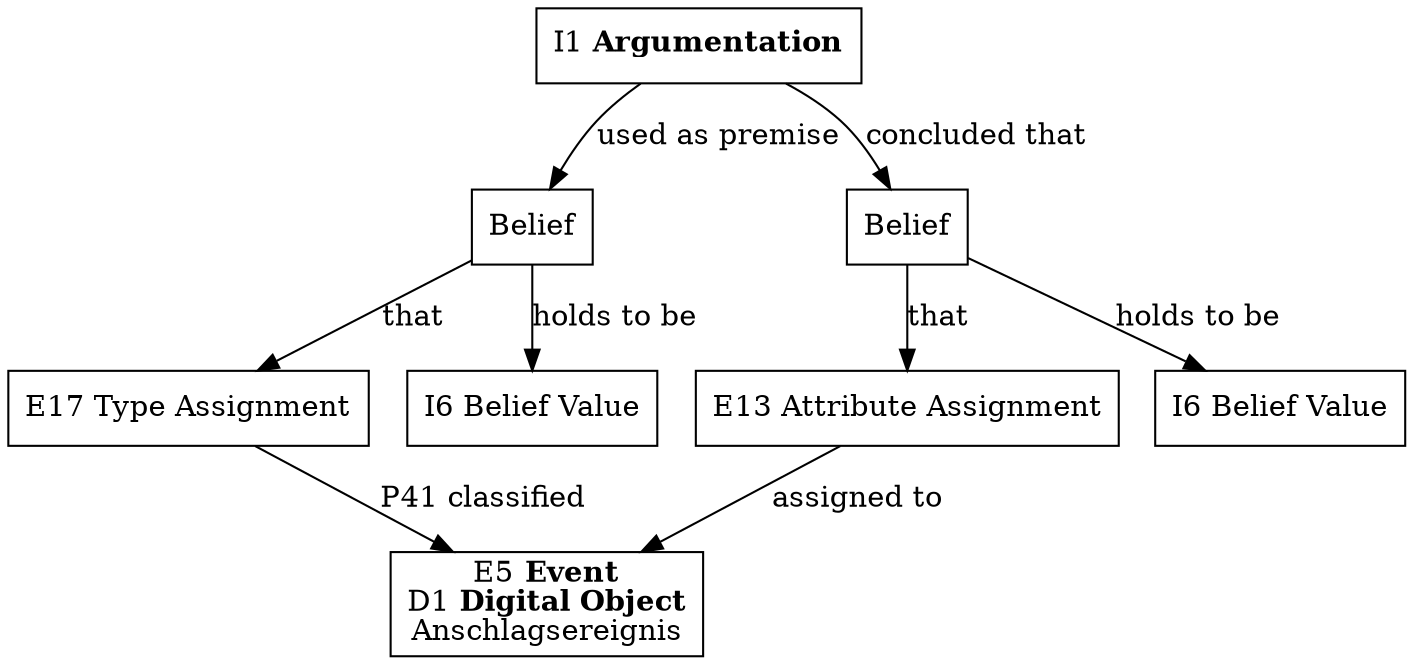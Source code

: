 digraph G {
    node [shape="box"]

    Event[label=<E5 <B>Event</B><BR/>D1 <B>Digital Object</B><BR/>Anschlagsereignis>]

    TypeAssignment[label="E17 Type Assignment"]
    TypeAssignment -> Event[label="P41 classified"]

    E13[label="E13 Attribute Assignment"]
    E13 -> Event[label="assigned to"]

    Belief1[label="Belief"]
    Likely1[label="I6 Belief Value"]
    Belief1 -> TypeAssignment[label="that"]
    Belief1 -> Likely1[label="holds to be"]

    Belief2[label="Belief"]
    Likely2[label="I6 Belief Value"]
    Belief2 -> E13[label="that"]
    Belief2 -> Likely2[label="holds to be"]

    Argumentation[label=<I1 <B>Argumentation</B>>]
    Argumentation -> Belief1[label="used as premise"]
    Argumentation -> Belief2[label="concluded that"]
}
